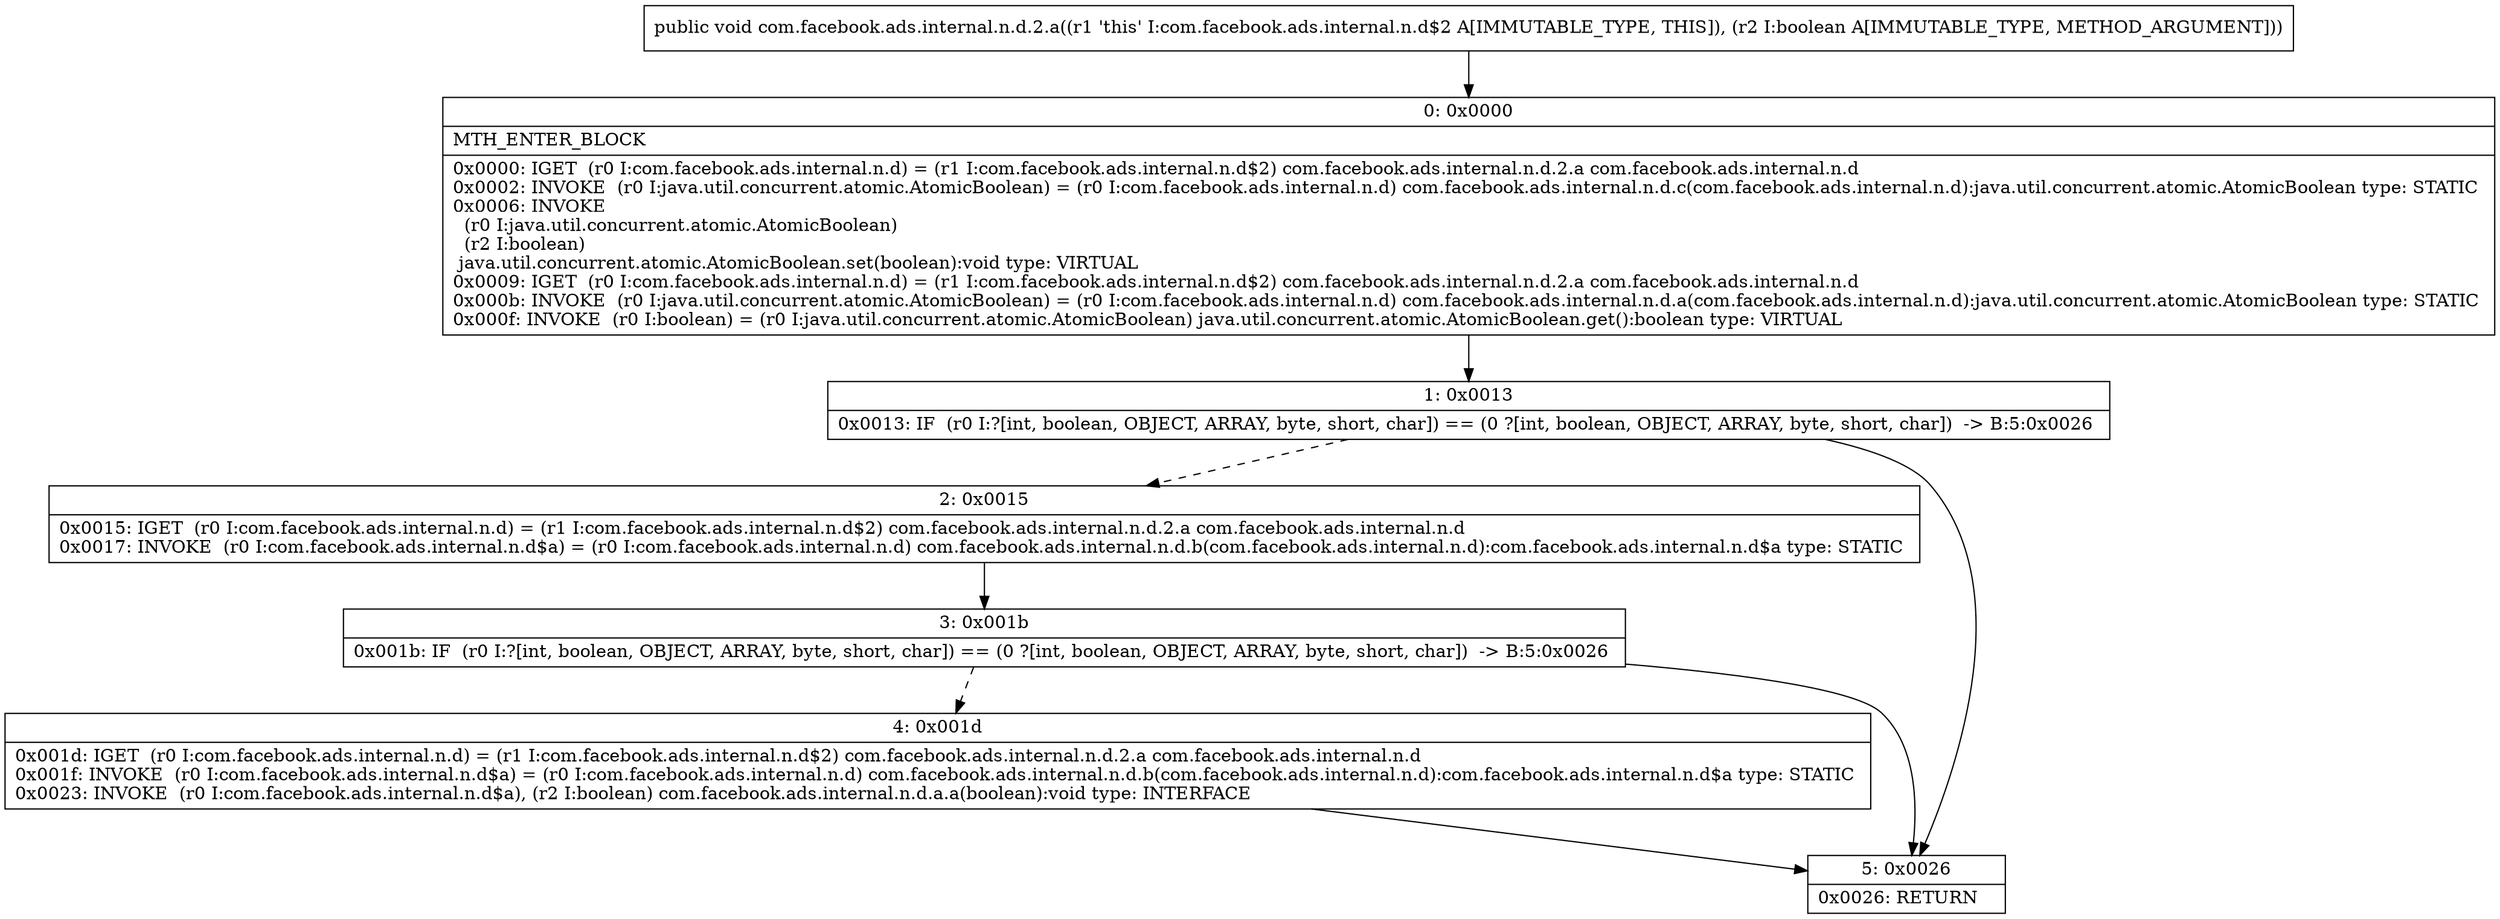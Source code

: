 digraph "CFG forcom.facebook.ads.internal.n.d.2.a(Z)V" {
Node_0 [shape=record,label="{0\:\ 0x0000|MTH_ENTER_BLOCK\l|0x0000: IGET  (r0 I:com.facebook.ads.internal.n.d) = (r1 I:com.facebook.ads.internal.n.d$2) com.facebook.ads.internal.n.d.2.a com.facebook.ads.internal.n.d \l0x0002: INVOKE  (r0 I:java.util.concurrent.atomic.AtomicBoolean) = (r0 I:com.facebook.ads.internal.n.d) com.facebook.ads.internal.n.d.c(com.facebook.ads.internal.n.d):java.util.concurrent.atomic.AtomicBoolean type: STATIC \l0x0006: INVOKE  \l  (r0 I:java.util.concurrent.atomic.AtomicBoolean)\l  (r2 I:boolean)\l java.util.concurrent.atomic.AtomicBoolean.set(boolean):void type: VIRTUAL \l0x0009: IGET  (r0 I:com.facebook.ads.internal.n.d) = (r1 I:com.facebook.ads.internal.n.d$2) com.facebook.ads.internal.n.d.2.a com.facebook.ads.internal.n.d \l0x000b: INVOKE  (r0 I:java.util.concurrent.atomic.AtomicBoolean) = (r0 I:com.facebook.ads.internal.n.d) com.facebook.ads.internal.n.d.a(com.facebook.ads.internal.n.d):java.util.concurrent.atomic.AtomicBoolean type: STATIC \l0x000f: INVOKE  (r0 I:boolean) = (r0 I:java.util.concurrent.atomic.AtomicBoolean) java.util.concurrent.atomic.AtomicBoolean.get():boolean type: VIRTUAL \l}"];
Node_1 [shape=record,label="{1\:\ 0x0013|0x0013: IF  (r0 I:?[int, boolean, OBJECT, ARRAY, byte, short, char]) == (0 ?[int, boolean, OBJECT, ARRAY, byte, short, char])  \-\> B:5:0x0026 \l}"];
Node_2 [shape=record,label="{2\:\ 0x0015|0x0015: IGET  (r0 I:com.facebook.ads.internal.n.d) = (r1 I:com.facebook.ads.internal.n.d$2) com.facebook.ads.internal.n.d.2.a com.facebook.ads.internal.n.d \l0x0017: INVOKE  (r0 I:com.facebook.ads.internal.n.d$a) = (r0 I:com.facebook.ads.internal.n.d) com.facebook.ads.internal.n.d.b(com.facebook.ads.internal.n.d):com.facebook.ads.internal.n.d$a type: STATIC \l}"];
Node_3 [shape=record,label="{3\:\ 0x001b|0x001b: IF  (r0 I:?[int, boolean, OBJECT, ARRAY, byte, short, char]) == (0 ?[int, boolean, OBJECT, ARRAY, byte, short, char])  \-\> B:5:0x0026 \l}"];
Node_4 [shape=record,label="{4\:\ 0x001d|0x001d: IGET  (r0 I:com.facebook.ads.internal.n.d) = (r1 I:com.facebook.ads.internal.n.d$2) com.facebook.ads.internal.n.d.2.a com.facebook.ads.internal.n.d \l0x001f: INVOKE  (r0 I:com.facebook.ads.internal.n.d$a) = (r0 I:com.facebook.ads.internal.n.d) com.facebook.ads.internal.n.d.b(com.facebook.ads.internal.n.d):com.facebook.ads.internal.n.d$a type: STATIC \l0x0023: INVOKE  (r0 I:com.facebook.ads.internal.n.d$a), (r2 I:boolean) com.facebook.ads.internal.n.d.a.a(boolean):void type: INTERFACE \l}"];
Node_5 [shape=record,label="{5\:\ 0x0026|0x0026: RETURN   \l}"];
MethodNode[shape=record,label="{public void com.facebook.ads.internal.n.d.2.a((r1 'this' I:com.facebook.ads.internal.n.d$2 A[IMMUTABLE_TYPE, THIS]), (r2 I:boolean A[IMMUTABLE_TYPE, METHOD_ARGUMENT])) }"];
MethodNode -> Node_0;
Node_0 -> Node_1;
Node_1 -> Node_2[style=dashed];
Node_1 -> Node_5;
Node_2 -> Node_3;
Node_3 -> Node_4[style=dashed];
Node_3 -> Node_5;
Node_4 -> Node_5;
}

